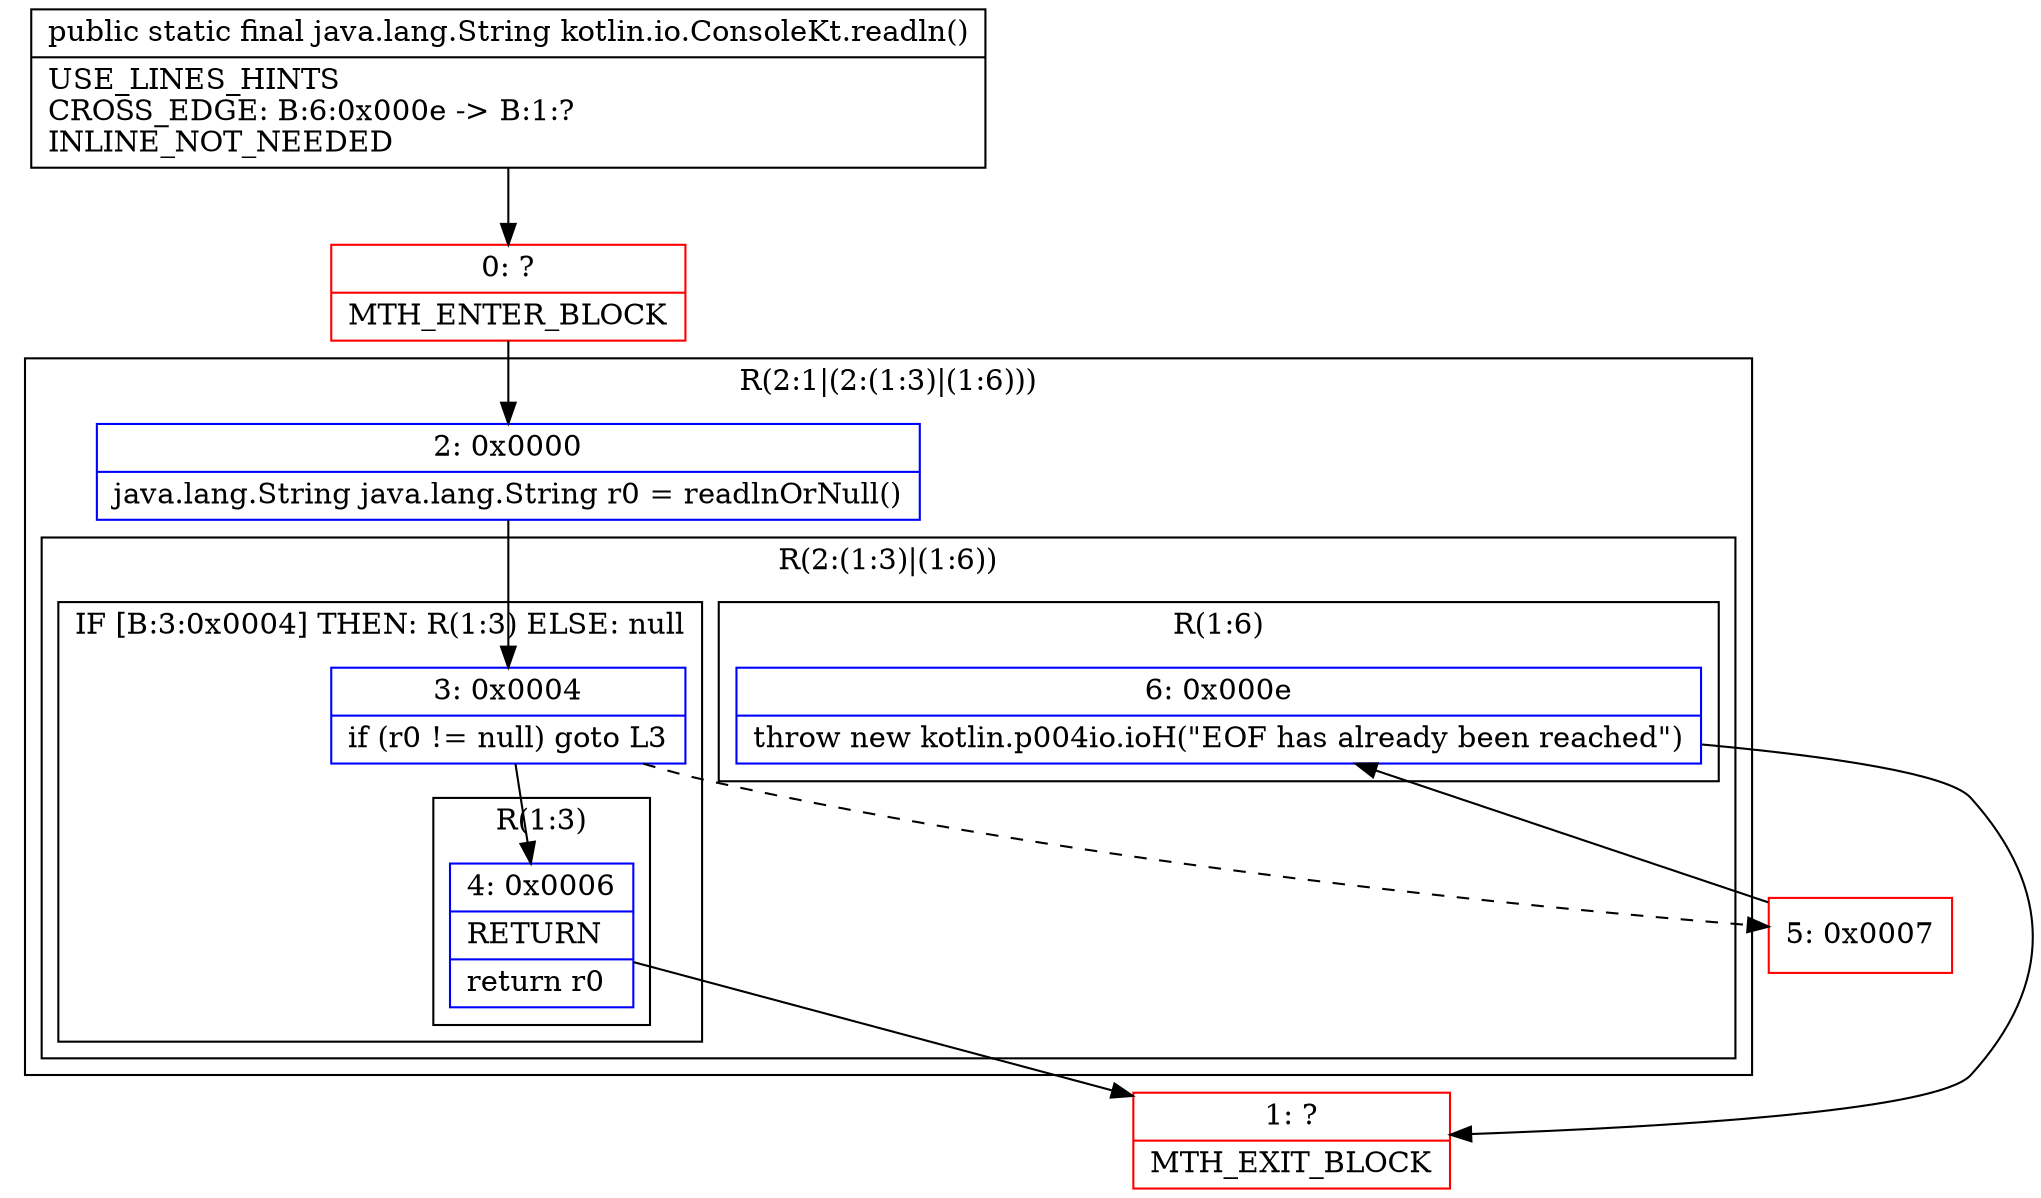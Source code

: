 digraph "CFG forkotlin.io.ConsoleKt.readln()Ljava\/lang\/String;" {
subgraph cluster_Region_1950956764 {
label = "R(2:1|(2:(1:3)|(1:6)))";
node [shape=record,color=blue];
Node_2 [shape=record,label="{2\:\ 0x0000|java.lang.String java.lang.String r0 = readlnOrNull()\l}"];
subgraph cluster_Region_197401910 {
label = "R(2:(1:3)|(1:6))";
node [shape=record,color=blue];
subgraph cluster_IfRegion_642962756 {
label = "IF [B:3:0x0004] THEN: R(1:3) ELSE: null";
node [shape=record,color=blue];
Node_3 [shape=record,label="{3\:\ 0x0004|if (r0 != null) goto L3\l}"];
subgraph cluster_Region_1398981164 {
label = "R(1:3)";
node [shape=record,color=blue];
Node_4 [shape=record,label="{4\:\ 0x0006|RETURN\l|return r0\l}"];
}
}
subgraph cluster_Region_2056218958 {
label = "R(1:6)";
node [shape=record,color=blue];
Node_6 [shape=record,label="{6\:\ 0x000e|throw new kotlin.p004io.ioH(\"EOF has already been reached\")\l}"];
}
}
}
Node_0 [shape=record,color=red,label="{0\:\ ?|MTH_ENTER_BLOCK\l}"];
Node_1 [shape=record,color=red,label="{1\:\ ?|MTH_EXIT_BLOCK\l}"];
Node_5 [shape=record,color=red,label="{5\:\ 0x0007}"];
MethodNode[shape=record,label="{public static final java.lang.String kotlin.io.ConsoleKt.readln()  | USE_LINES_HINTS\lCROSS_EDGE: B:6:0x000e \-\> B:1:?\lINLINE_NOT_NEEDED\l}"];
MethodNode -> Node_0;Node_2 -> Node_3;
Node_3 -> Node_4;
Node_3 -> Node_5[style=dashed];
Node_4 -> Node_1;
Node_6 -> Node_1;
Node_0 -> Node_2;
Node_5 -> Node_6;
}

